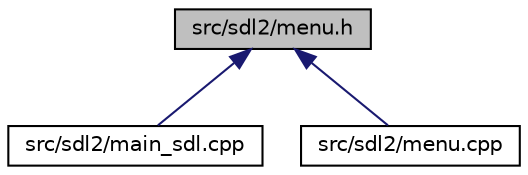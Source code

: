 digraph "src/sdl2/menu.h"
{
 // LATEX_PDF_SIZE
  edge [fontname="Helvetica",fontsize="10",labelfontname="Helvetica",labelfontsize="10"];
  node [fontname="Helvetica",fontsize="10",shape=record];
  Node1 [label="src/sdl2/menu.h",height=0.2,width=0.4,color="black", fillcolor="grey75", style="filled", fontcolor="black",tooltip="Module gérant le menu de la partie."];
  Node1 -> Node2 [dir="back",color="midnightblue",fontsize="10",style="solid",fontname="Helvetica"];
  Node2 [label="src/sdl2/main_sdl.cpp",height=0.2,width=0.4,color="black", fillcolor="white", style="filled",URL="$main__sdl_8cpp.html",tooltip=" "];
  Node1 -> Node3 [dir="back",color="midnightblue",fontsize="10",style="solid",fontname="Helvetica"];
  Node3 [label="src/sdl2/menu.cpp",height=0.2,width=0.4,color="black", fillcolor="white", style="filled",URL="$menu_8cpp.html",tooltip="Implémentation de la classe Menu."];
}
